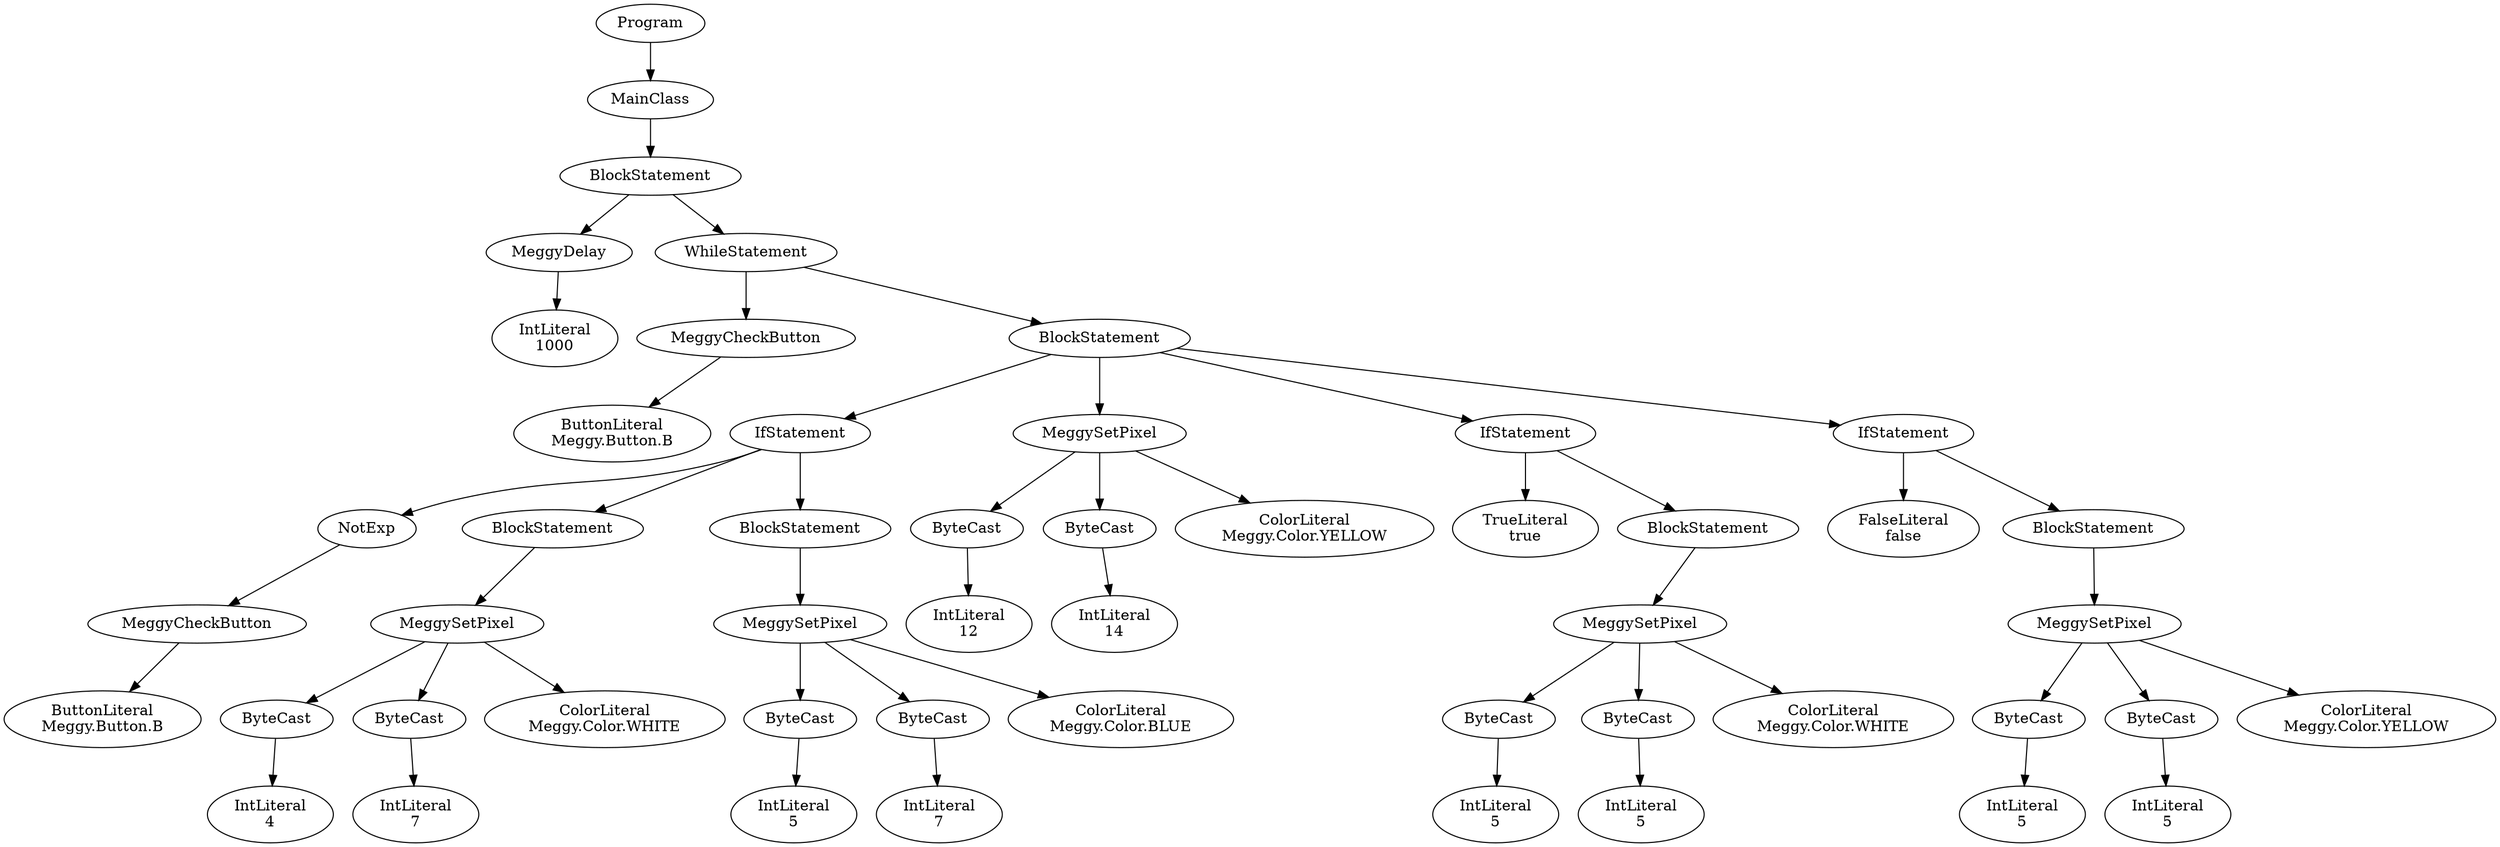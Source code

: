digraph ASTGraph {
0 [ label="Program" ];
1 [ label="MainClass" ];
0 -> 1
2 [ label="BlockStatement" ];
1 -> 2
3 [ label="MeggyDelay" ];
2 -> 3
4 [ label="IntLiteral\n1000" ];
3 -> 4
5 [ label="WhileStatement" ];
2 -> 5
6 [ label="MeggyCheckButton" ];
5 -> 6
7 [ label="ButtonLiteral\nMeggy.Button.B" ];
6 -> 7
8 [ label="BlockStatement" ];
5 -> 8
9 [ label="IfStatement" ];
8 -> 9
10 [ label="NotExp" ];
9 -> 10
11 [ label="MeggyCheckButton" ];
10 -> 11
12 [ label="ButtonLiteral\nMeggy.Button.B" ];
11 -> 12
13 [ label="BlockStatement" ];
9 -> 13
14 [ label="MeggySetPixel" ];
13 -> 14
15 [ label="ByteCast" ];
14 -> 15
16 [ label="IntLiteral\n4" ];
15 -> 16
17 [ label="ByteCast" ];
14 -> 17
18 [ label="IntLiteral\n7" ];
17 -> 18
19 [ label="ColorLiteral\nMeggy.Color.WHITE" ];
14 -> 19
20 [ label="BlockStatement" ];
9 -> 20
21 [ label="MeggySetPixel" ];
20 -> 21
22 [ label="ByteCast" ];
21 -> 22
23 [ label="IntLiteral\n5" ];
22 -> 23
24 [ label="ByteCast" ];
21 -> 24
25 [ label="IntLiteral\n7" ];
24 -> 25
26 [ label="ColorLiteral\nMeggy.Color.BLUE" ];
21 -> 26
27 [ label="MeggySetPixel" ];
8 -> 27
28 [ label="ByteCast" ];
27 -> 28
29 [ label="IntLiteral\n12" ];
28 -> 29
30 [ label="ByteCast" ];
27 -> 30
31 [ label="IntLiteral\n14" ];
30 -> 31
32 [ label="ColorLiteral\nMeggy.Color.YELLOW" ];
27 -> 32
33 [ label="IfStatement" ];
8 -> 33
34 [ label="TrueLiteral\ntrue" ];
33 -> 34
35 [ label="BlockStatement" ];
33 -> 35
36 [ label="MeggySetPixel" ];
35 -> 36
37 [ label="ByteCast" ];
36 -> 37
38 [ label="IntLiteral\n5" ];
37 -> 38
39 [ label="ByteCast" ];
36 -> 39
40 [ label="IntLiteral\n5" ];
39 -> 40
41 [ label="ColorLiteral\nMeggy.Color.WHITE" ];
36 -> 41
42 [ label="IfStatement" ];
8 -> 42
43 [ label="FalseLiteral\nfalse" ];
42 -> 43
44 [ label="BlockStatement" ];
42 -> 44
45 [ label="MeggySetPixel" ];
44 -> 45
46 [ label="ByteCast" ];
45 -> 46
47 [ label="IntLiteral\n5" ];
46 -> 47
48 [ label="ByteCast" ];
45 -> 48
49 [ label="IntLiteral\n5" ];
48 -> 49
50 [ label="ColorLiteral\nMeggy.Color.YELLOW" ];
45 -> 50
}
